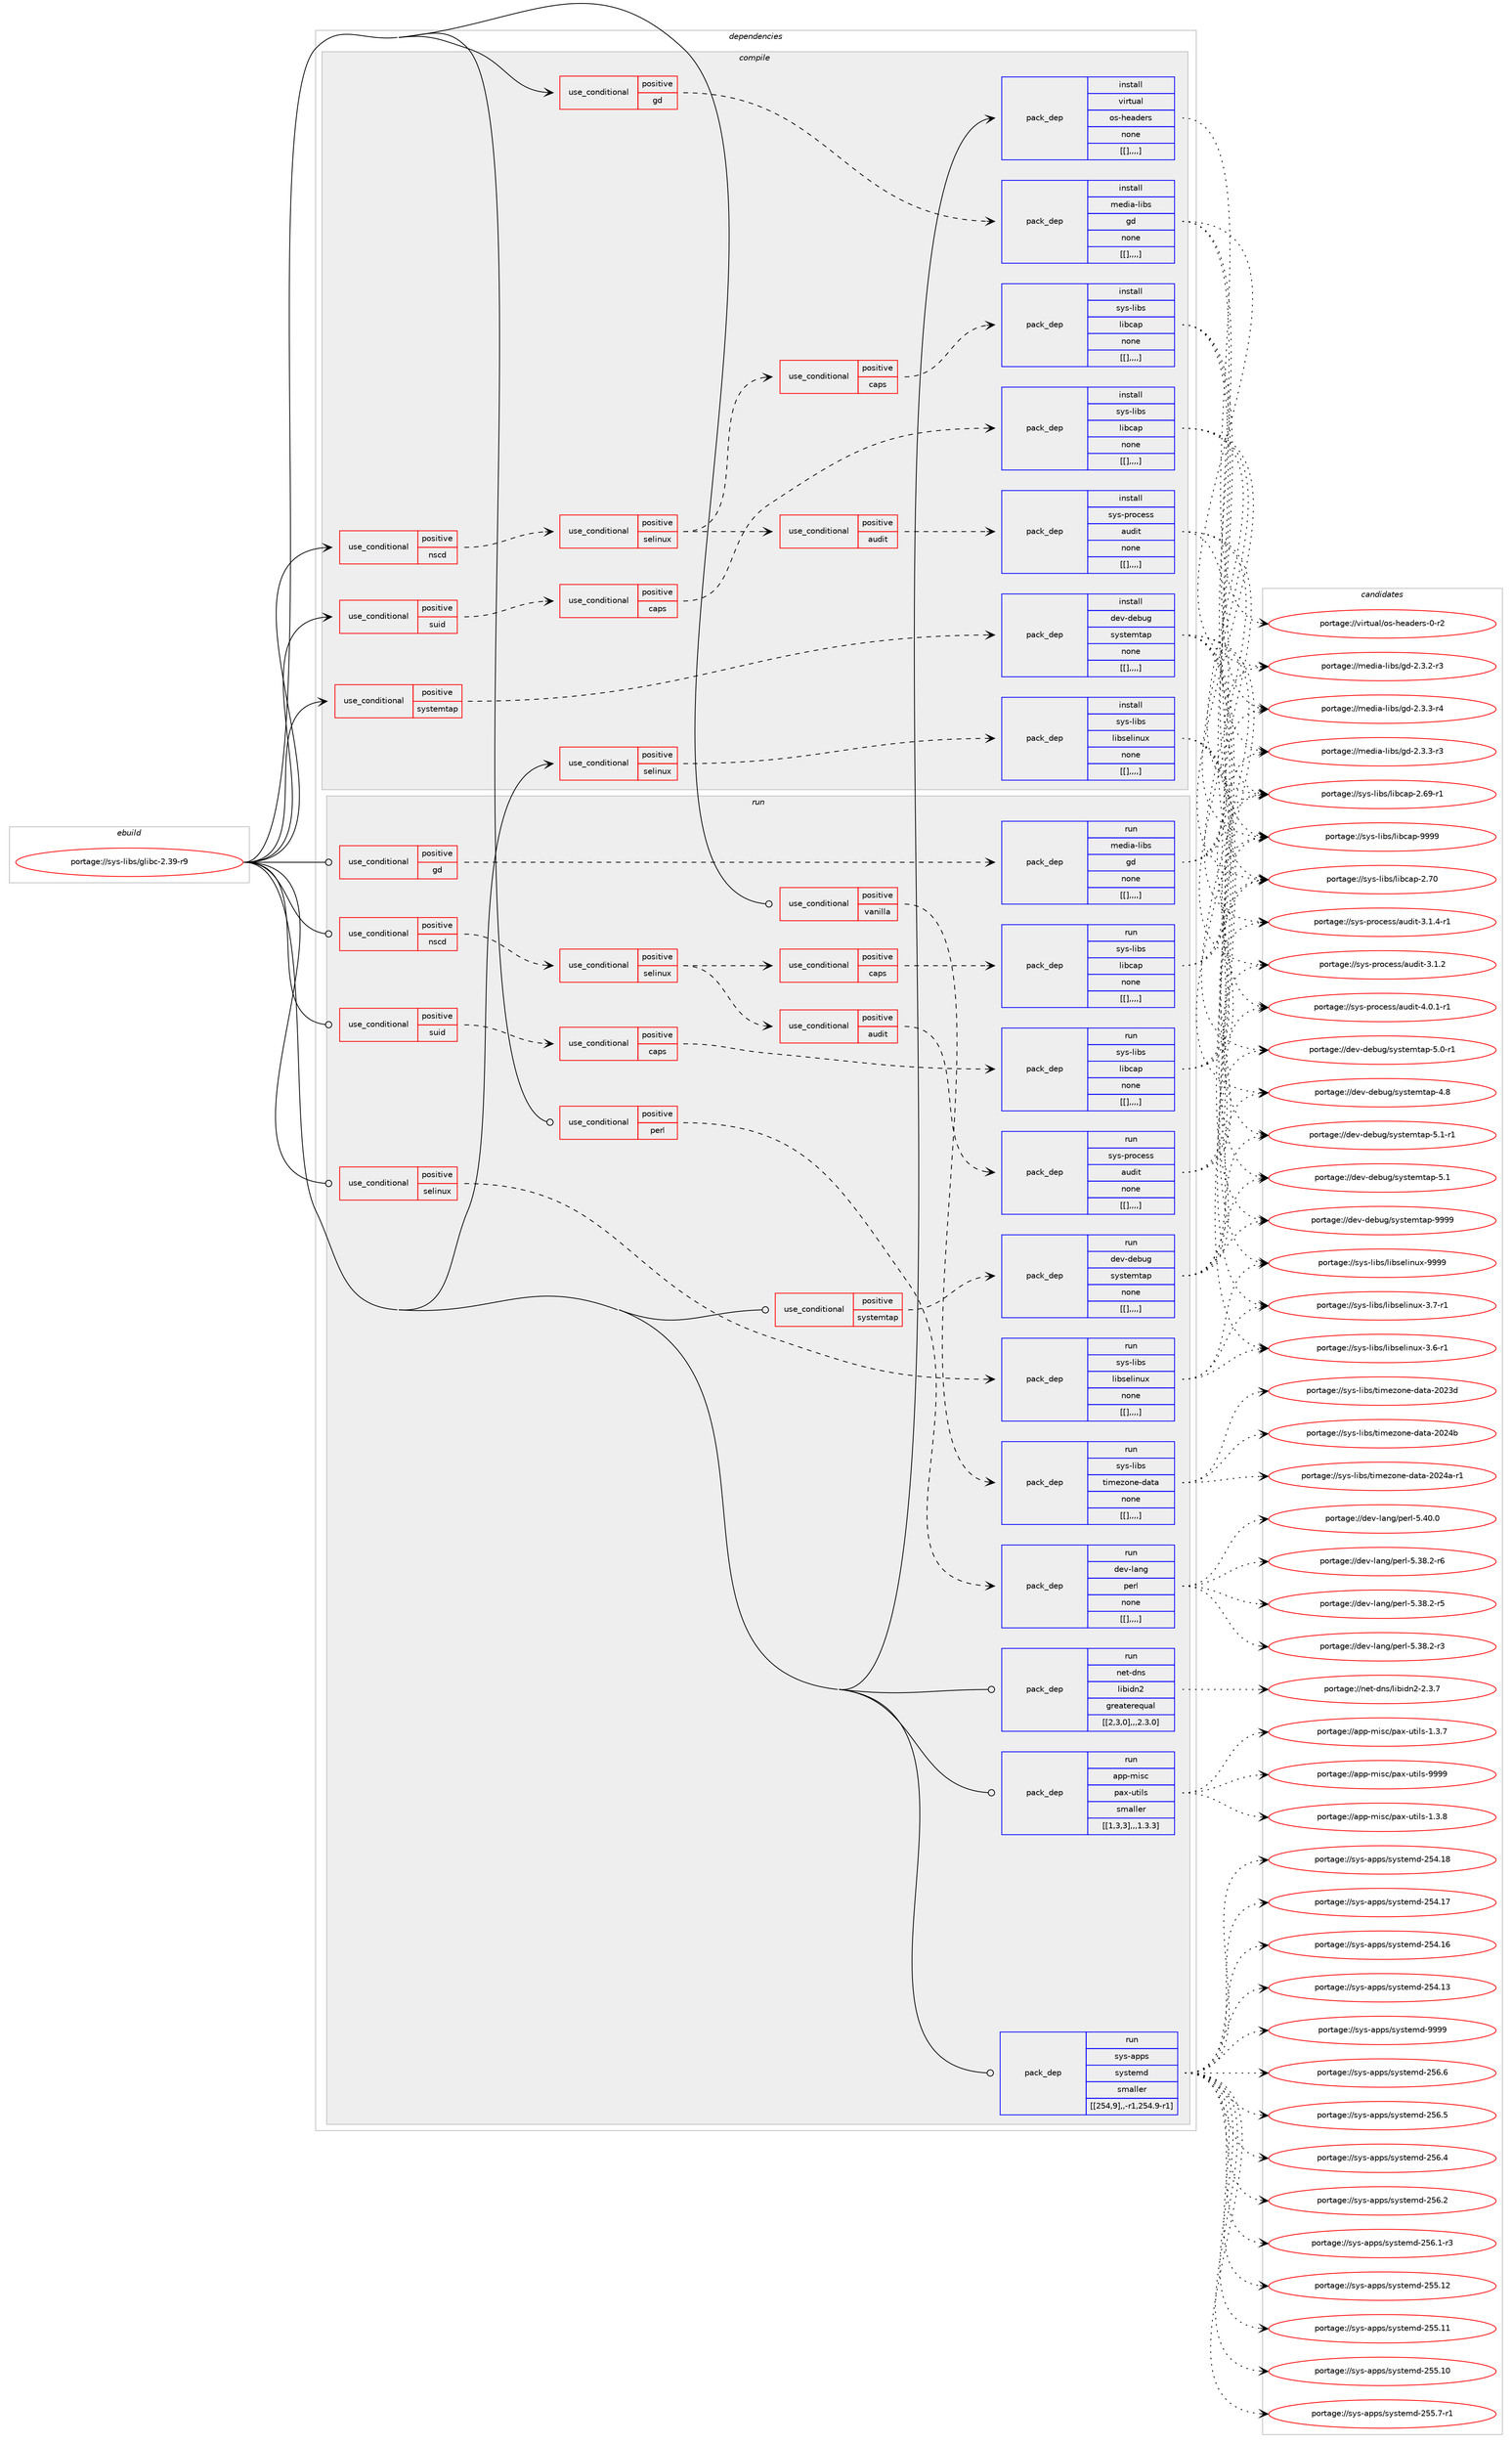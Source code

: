 digraph prolog {

# *************
# Graph options
# *************

newrank=true;
concentrate=true;
compound=true;
graph [rankdir=LR,fontname=Helvetica,fontsize=10,ranksep=1.5];#, ranksep=2.5, nodesep=0.2];
edge  [arrowhead=vee];
node  [fontname=Helvetica,fontsize=10];

# **********
# The ebuild
# **********

subgraph cluster_leftcol {
color=gray;
label=<<i>ebuild</i>>;
id [label="portage://sys-libs/glibc-2.39-r9", color=red, width=4, href="../sys-libs/glibc-2.39-r9.svg"];
}

# ****************
# The dependencies
# ****************

subgraph cluster_midcol {
color=gray;
label=<<i>dependencies</i>>;
subgraph cluster_compile {
fillcolor="#eeeeee";
style=filled;
label=<<i>compile</i>>;
subgraph cond121965 {
dependency452768 [label=<<TABLE BORDER="0" CELLBORDER="1" CELLSPACING="0" CELLPADDING="4"><TR><TD ROWSPAN="3" CELLPADDING="10">use_conditional</TD></TR><TR><TD>positive</TD></TR><TR><TD>gd</TD></TR></TABLE>>, shape=none, color=red];
subgraph pack327799 {
dependency452769 [label=<<TABLE BORDER="0" CELLBORDER="1" CELLSPACING="0" CELLPADDING="4" WIDTH="220"><TR><TD ROWSPAN="6" CELLPADDING="30">pack_dep</TD></TR><TR><TD WIDTH="110">install</TD></TR><TR><TD>media-libs</TD></TR><TR><TD>gd</TD></TR><TR><TD>none</TD></TR><TR><TD>[[],,,,]</TD></TR></TABLE>>, shape=none, color=blue];
}
dependency452768:e -> dependency452769:w [weight=20,style="dashed",arrowhead="vee"];
}
id:e -> dependency452768:w [weight=20,style="solid",arrowhead="vee"];
subgraph cond121966 {
dependency452770 [label=<<TABLE BORDER="0" CELLBORDER="1" CELLSPACING="0" CELLPADDING="4"><TR><TD ROWSPAN="3" CELLPADDING="10">use_conditional</TD></TR><TR><TD>positive</TD></TR><TR><TD>nscd</TD></TR></TABLE>>, shape=none, color=red];
subgraph cond121967 {
dependency452771 [label=<<TABLE BORDER="0" CELLBORDER="1" CELLSPACING="0" CELLPADDING="4"><TR><TD ROWSPAN="3" CELLPADDING="10">use_conditional</TD></TR><TR><TD>positive</TD></TR><TR><TD>selinux</TD></TR></TABLE>>, shape=none, color=red];
subgraph cond121968 {
dependency452772 [label=<<TABLE BORDER="0" CELLBORDER="1" CELLSPACING="0" CELLPADDING="4"><TR><TD ROWSPAN="3" CELLPADDING="10">use_conditional</TD></TR><TR><TD>positive</TD></TR><TR><TD>audit</TD></TR></TABLE>>, shape=none, color=red];
subgraph pack327800 {
dependency452773 [label=<<TABLE BORDER="0" CELLBORDER="1" CELLSPACING="0" CELLPADDING="4" WIDTH="220"><TR><TD ROWSPAN="6" CELLPADDING="30">pack_dep</TD></TR><TR><TD WIDTH="110">install</TD></TR><TR><TD>sys-process</TD></TR><TR><TD>audit</TD></TR><TR><TD>none</TD></TR><TR><TD>[[],,,,]</TD></TR></TABLE>>, shape=none, color=blue];
}
dependency452772:e -> dependency452773:w [weight=20,style="dashed",arrowhead="vee"];
}
dependency452771:e -> dependency452772:w [weight=20,style="dashed",arrowhead="vee"];
subgraph cond121969 {
dependency452774 [label=<<TABLE BORDER="0" CELLBORDER="1" CELLSPACING="0" CELLPADDING="4"><TR><TD ROWSPAN="3" CELLPADDING="10">use_conditional</TD></TR><TR><TD>positive</TD></TR><TR><TD>caps</TD></TR></TABLE>>, shape=none, color=red];
subgraph pack327801 {
dependency452775 [label=<<TABLE BORDER="0" CELLBORDER="1" CELLSPACING="0" CELLPADDING="4" WIDTH="220"><TR><TD ROWSPAN="6" CELLPADDING="30">pack_dep</TD></TR><TR><TD WIDTH="110">install</TD></TR><TR><TD>sys-libs</TD></TR><TR><TD>libcap</TD></TR><TR><TD>none</TD></TR><TR><TD>[[],,,,]</TD></TR></TABLE>>, shape=none, color=blue];
}
dependency452774:e -> dependency452775:w [weight=20,style="dashed",arrowhead="vee"];
}
dependency452771:e -> dependency452774:w [weight=20,style="dashed",arrowhead="vee"];
}
dependency452770:e -> dependency452771:w [weight=20,style="dashed",arrowhead="vee"];
}
id:e -> dependency452770:w [weight=20,style="solid",arrowhead="vee"];
subgraph cond121970 {
dependency452776 [label=<<TABLE BORDER="0" CELLBORDER="1" CELLSPACING="0" CELLPADDING="4"><TR><TD ROWSPAN="3" CELLPADDING="10">use_conditional</TD></TR><TR><TD>positive</TD></TR><TR><TD>selinux</TD></TR></TABLE>>, shape=none, color=red];
subgraph pack327802 {
dependency452777 [label=<<TABLE BORDER="0" CELLBORDER="1" CELLSPACING="0" CELLPADDING="4" WIDTH="220"><TR><TD ROWSPAN="6" CELLPADDING="30">pack_dep</TD></TR><TR><TD WIDTH="110">install</TD></TR><TR><TD>sys-libs</TD></TR><TR><TD>libselinux</TD></TR><TR><TD>none</TD></TR><TR><TD>[[],,,,]</TD></TR></TABLE>>, shape=none, color=blue];
}
dependency452776:e -> dependency452777:w [weight=20,style="dashed",arrowhead="vee"];
}
id:e -> dependency452776:w [weight=20,style="solid",arrowhead="vee"];
subgraph cond121971 {
dependency452778 [label=<<TABLE BORDER="0" CELLBORDER="1" CELLSPACING="0" CELLPADDING="4"><TR><TD ROWSPAN="3" CELLPADDING="10">use_conditional</TD></TR><TR><TD>positive</TD></TR><TR><TD>suid</TD></TR></TABLE>>, shape=none, color=red];
subgraph cond121972 {
dependency452779 [label=<<TABLE BORDER="0" CELLBORDER="1" CELLSPACING="0" CELLPADDING="4"><TR><TD ROWSPAN="3" CELLPADDING="10">use_conditional</TD></TR><TR><TD>positive</TD></TR><TR><TD>caps</TD></TR></TABLE>>, shape=none, color=red];
subgraph pack327803 {
dependency452780 [label=<<TABLE BORDER="0" CELLBORDER="1" CELLSPACING="0" CELLPADDING="4" WIDTH="220"><TR><TD ROWSPAN="6" CELLPADDING="30">pack_dep</TD></TR><TR><TD WIDTH="110">install</TD></TR><TR><TD>sys-libs</TD></TR><TR><TD>libcap</TD></TR><TR><TD>none</TD></TR><TR><TD>[[],,,,]</TD></TR></TABLE>>, shape=none, color=blue];
}
dependency452779:e -> dependency452780:w [weight=20,style="dashed",arrowhead="vee"];
}
dependency452778:e -> dependency452779:w [weight=20,style="dashed",arrowhead="vee"];
}
id:e -> dependency452778:w [weight=20,style="solid",arrowhead="vee"];
subgraph cond121973 {
dependency452781 [label=<<TABLE BORDER="0" CELLBORDER="1" CELLSPACING="0" CELLPADDING="4"><TR><TD ROWSPAN="3" CELLPADDING="10">use_conditional</TD></TR><TR><TD>positive</TD></TR><TR><TD>systemtap</TD></TR></TABLE>>, shape=none, color=red];
subgraph pack327804 {
dependency452782 [label=<<TABLE BORDER="0" CELLBORDER="1" CELLSPACING="0" CELLPADDING="4" WIDTH="220"><TR><TD ROWSPAN="6" CELLPADDING="30">pack_dep</TD></TR><TR><TD WIDTH="110">install</TD></TR><TR><TD>dev-debug</TD></TR><TR><TD>systemtap</TD></TR><TR><TD>none</TD></TR><TR><TD>[[],,,,]</TD></TR></TABLE>>, shape=none, color=blue];
}
dependency452781:e -> dependency452782:w [weight=20,style="dashed",arrowhead="vee"];
}
id:e -> dependency452781:w [weight=20,style="solid",arrowhead="vee"];
subgraph pack327805 {
dependency452783 [label=<<TABLE BORDER="0" CELLBORDER="1" CELLSPACING="0" CELLPADDING="4" WIDTH="220"><TR><TD ROWSPAN="6" CELLPADDING="30">pack_dep</TD></TR><TR><TD WIDTH="110">install</TD></TR><TR><TD>virtual</TD></TR><TR><TD>os-headers</TD></TR><TR><TD>none</TD></TR><TR><TD>[[],,,,]</TD></TR></TABLE>>, shape=none, color=blue];
}
id:e -> dependency452783:w [weight=20,style="solid",arrowhead="vee"];
}
subgraph cluster_compileandrun {
fillcolor="#eeeeee";
style=filled;
label=<<i>compile and run</i>>;
}
subgraph cluster_run {
fillcolor="#eeeeee";
style=filled;
label=<<i>run</i>>;
subgraph cond121974 {
dependency452784 [label=<<TABLE BORDER="0" CELLBORDER="1" CELLSPACING="0" CELLPADDING="4"><TR><TD ROWSPAN="3" CELLPADDING="10">use_conditional</TD></TR><TR><TD>positive</TD></TR><TR><TD>gd</TD></TR></TABLE>>, shape=none, color=red];
subgraph pack327806 {
dependency452785 [label=<<TABLE BORDER="0" CELLBORDER="1" CELLSPACING="0" CELLPADDING="4" WIDTH="220"><TR><TD ROWSPAN="6" CELLPADDING="30">pack_dep</TD></TR><TR><TD WIDTH="110">run</TD></TR><TR><TD>media-libs</TD></TR><TR><TD>gd</TD></TR><TR><TD>none</TD></TR><TR><TD>[[],,,,]</TD></TR></TABLE>>, shape=none, color=blue];
}
dependency452784:e -> dependency452785:w [weight=20,style="dashed",arrowhead="vee"];
}
id:e -> dependency452784:w [weight=20,style="solid",arrowhead="odot"];
subgraph cond121975 {
dependency452786 [label=<<TABLE BORDER="0" CELLBORDER="1" CELLSPACING="0" CELLPADDING="4"><TR><TD ROWSPAN="3" CELLPADDING="10">use_conditional</TD></TR><TR><TD>positive</TD></TR><TR><TD>nscd</TD></TR></TABLE>>, shape=none, color=red];
subgraph cond121976 {
dependency452787 [label=<<TABLE BORDER="0" CELLBORDER="1" CELLSPACING="0" CELLPADDING="4"><TR><TD ROWSPAN="3" CELLPADDING="10">use_conditional</TD></TR><TR><TD>positive</TD></TR><TR><TD>selinux</TD></TR></TABLE>>, shape=none, color=red];
subgraph cond121977 {
dependency452788 [label=<<TABLE BORDER="0" CELLBORDER="1" CELLSPACING="0" CELLPADDING="4"><TR><TD ROWSPAN="3" CELLPADDING="10">use_conditional</TD></TR><TR><TD>positive</TD></TR><TR><TD>audit</TD></TR></TABLE>>, shape=none, color=red];
subgraph pack327807 {
dependency452789 [label=<<TABLE BORDER="0" CELLBORDER="1" CELLSPACING="0" CELLPADDING="4" WIDTH="220"><TR><TD ROWSPAN="6" CELLPADDING="30">pack_dep</TD></TR><TR><TD WIDTH="110">run</TD></TR><TR><TD>sys-process</TD></TR><TR><TD>audit</TD></TR><TR><TD>none</TD></TR><TR><TD>[[],,,,]</TD></TR></TABLE>>, shape=none, color=blue];
}
dependency452788:e -> dependency452789:w [weight=20,style="dashed",arrowhead="vee"];
}
dependency452787:e -> dependency452788:w [weight=20,style="dashed",arrowhead="vee"];
subgraph cond121978 {
dependency452790 [label=<<TABLE BORDER="0" CELLBORDER="1" CELLSPACING="0" CELLPADDING="4"><TR><TD ROWSPAN="3" CELLPADDING="10">use_conditional</TD></TR><TR><TD>positive</TD></TR><TR><TD>caps</TD></TR></TABLE>>, shape=none, color=red];
subgraph pack327808 {
dependency452791 [label=<<TABLE BORDER="0" CELLBORDER="1" CELLSPACING="0" CELLPADDING="4" WIDTH="220"><TR><TD ROWSPAN="6" CELLPADDING="30">pack_dep</TD></TR><TR><TD WIDTH="110">run</TD></TR><TR><TD>sys-libs</TD></TR><TR><TD>libcap</TD></TR><TR><TD>none</TD></TR><TR><TD>[[],,,,]</TD></TR></TABLE>>, shape=none, color=blue];
}
dependency452790:e -> dependency452791:w [weight=20,style="dashed",arrowhead="vee"];
}
dependency452787:e -> dependency452790:w [weight=20,style="dashed",arrowhead="vee"];
}
dependency452786:e -> dependency452787:w [weight=20,style="dashed",arrowhead="vee"];
}
id:e -> dependency452786:w [weight=20,style="solid",arrowhead="odot"];
subgraph cond121979 {
dependency452792 [label=<<TABLE BORDER="0" CELLBORDER="1" CELLSPACING="0" CELLPADDING="4"><TR><TD ROWSPAN="3" CELLPADDING="10">use_conditional</TD></TR><TR><TD>positive</TD></TR><TR><TD>perl</TD></TR></TABLE>>, shape=none, color=red];
subgraph pack327809 {
dependency452793 [label=<<TABLE BORDER="0" CELLBORDER="1" CELLSPACING="0" CELLPADDING="4" WIDTH="220"><TR><TD ROWSPAN="6" CELLPADDING="30">pack_dep</TD></TR><TR><TD WIDTH="110">run</TD></TR><TR><TD>dev-lang</TD></TR><TR><TD>perl</TD></TR><TR><TD>none</TD></TR><TR><TD>[[],,,,]</TD></TR></TABLE>>, shape=none, color=blue];
}
dependency452792:e -> dependency452793:w [weight=20,style="dashed",arrowhead="vee"];
}
id:e -> dependency452792:w [weight=20,style="solid",arrowhead="odot"];
subgraph cond121980 {
dependency452794 [label=<<TABLE BORDER="0" CELLBORDER="1" CELLSPACING="0" CELLPADDING="4"><TR><TD ROWSPAN="3" CELLPADDING="10">use_conditional</TD></TR><TR><TD>positive</TD></TR><TR><TD>selinux</TD></TR></TABLE>>, shape=none, color=red];
subgraph pack327810 {
dependency452795 [label=<<TABLE BORDER="0" CELLBORDER="1" CELLSPACING="0" CELLPADDING="4" WIDTH="220"><TR><TD ROWSPAN="6" CELLPADDING="30">pack_dep</TD></TR><TR><TD WIDTH="110">run</TD></TR><TR><TD>sys-libs</TD></TR><TR><TD>libselinux</TD></TR><TR><TD>none</TD></TR><TR><TD>[[],,,,]</TD></TR></TABLE>>, shape=none, color=blue];
}
dependency452794:e -> dependency452795:w [weight=20,style="dashed",arrowhead="vee"];
}
id:e -> dependency452794:w [weight=20,style="solid",arrowhead="odot"];
subgraph cond121981 {
dependency452796 [label=<<TABLE BORDER="0" CELLBORDER="1" CELLSPACING="0" CELLPADDING="4"><TR><TD ROWSPAN="3" CELLPADDING="10">use_conditional</TD></TR><TR><TD>positive</TD></TR><TR><TD>suid</TD></TR></TABLE>>, shape=none, color=red];
subgraph cond121982 {
dependency452797 [label=<<TABLE BORDER="0" CELLBORDER="1" CELLSPACING="0" CELLPADDING="4"><TR><TD ROWSPAN="3" CELLPADDING="10">use_conditional</TD></TR><TR><TD>positive</TD></TR><TR><TD>caps</TD></TR></TABLE>>, shape=none, color=red];
subgraph pack327811 {
dependency452798 [label=<<TABLE BORDER="0" CELLBORDER="1" CELLSPACING="0" CELLPADDING="4" WIDTH="220"><TR><TD ROWSPAN="6" CELLPADDING="30">pack_dep</TD></TR><TR><TD WIDTH="110">run</TD></TR><TR><TD>sys-libs</TD></TR><TR><TD>libcap</TD></TR><TR><TD>none</TD></TR><TR><TD>[[],,,,]</TD></TR></TABLE>>, shape=none, color=blue];
}
dependency452797:e -> dependency452798:w [weight=20,style="dashed",arrowhead="vee"];
}
dependency452796:e -> dependency452797:w [weight=20,style="dashed",arrowhead="vee"];
}
id:e -> dependency452796:w [weight=20,style="solid",arrowhead="odot"];
subgraph cond121983 {
dependency452799 [label=<<TABLE BORDER="0" CELLBORDER="1" CELLSPACING="0" CELLPADDING="4"><TR><TD ROWSPAN="3" CELLPADDING="10">use_conditional</TD></TR><TR><TD>positive</TD></TR><TR><TD>systemtap</TD></TR></TABLE>>, shape=none, color=red];
subgraph pack327812 {
dependency452800 [label=<<TABLE BORDER="0" CELLBORDER="1" CELLSPACING="0" CELLPADDING="4" WIDTH="220"><TR><TD ROWSPAN="6" CELLPADDING="30">pack_dep</TD></TR><TR><TD WIDTH="110">run</TD></TR><TR><TD>dev-debug</TD></TR><TR><TD>systemtap</TD></TR><TR><TD>none</TD></TR><TR><TD>[[],,,,]</TD></TR></TABLE>>, shape=none, color=blue];
}
dependency452799:e -> dependency452800:w [weight=20,style="dashed",arrowhead="vee"];
}
id:e -> dependency452799:w [weight=20,style="solid",arrowhead="odot"];
subgraph cond121984 {
dependency452801 [label=<<TABLE BORDER="0" CELLBORDER="1" CELLSPACING="0" CELLPADDING="4"><TR><TD ROWSPAN="3" CELLPADDING="10">use_conditional</TD></TR><TR><TD>positive</TD></TR><TR><TD>vanilla</TD></TR></TABLE>>, shape=none, color=red];
subgraph pack327813 {
dependency452802 [label=<<TABLE BORDER="0" CELLBORDER="1" CELLSPACING="0" CELLPADDING="4" WIDTH="220"><TR><TD ROWSPAN="6" CELLPADDING="30">pack_dep</TD></TR><TR><TD WIDTH="110">run</TD></TR><TR><TD>sys-libs</TD></TR><TR><TD>timezone-data</TD></TR><TR><TD>none</TD></TR><TR><TD>[[],,,,]</TD></TR></TABLE>>, shape=none, color=blue];
}
dependency452801:e -> dependency452802:w [weight=20,style="dashed",arrowhead="vee"];
}
id:e -> dependency452801:w [weight=20,style="solid",arrowhead="odot"];
subgraph pack327814 {
dependency452803 [label=<<TABLE BORDER="0" CELLBORDER="1" CELLSPACING="0" CELLPADDING="4" WIDTH="220"><TR><TD ROWSPAN="6" CELLPADDING="30">pack_dep</TD></TR><TR><TD WIDTH="110">run</TD></TR><TR><TD>net-dns</TD></TR><TR><TD>libidn2</TD></TR><TR><TD>greaterequal</TD></TR><TR><TD>[[2,3,0],,,2.3.0]</TD></TR></TABLE>>, shape=none, color=blue];
}
id:e -> dependency452803:w [weight=20,style="solid",arrowhead="odot"];
subgraph pack327815 {
dependency452804 [label=<<TABLE BORDER="0" CELLBORDER="1" CELLSPACING="0" CELLPADDING="4" WIDTH="220"><TR><TD ROWSPAN="6" CELLPADDING="30">pack_dep</TD></TR><TR><TD WIDTH="110">run</TD></TR><TR><TD>app-misc</TD></TR><TR><TD>pax-utils</TD></TR><TR><TD>smaller</TD></TR><TR><TD>[[1,3,3],,,1.3.3]</TD></TR></TABLE>>, shape=none, color=blue];
}
id:e -> dependency452804:w [weight=20,style="solid",arrowhead="odot"];
subgraph pack327816 {
dependency452805 [label=<<TABLE BORDER="0" CELLBORDER="1" CELLSPACING="0" CELLPADDING="4" WIDTH="220"><TR><TD ROWSPAN="6" CELLPADDING="30">pack_dep</TD></TR><TR><TD WIDTH="110">run</TD></TR><TR><TD>sys-apps</TD></TR><TR><TD>systemd</TD></TR><TR><TD>smaller</TD></TR><TR><TD>[[254,9],,-r1,254.9-r1]</TD></TR></TABLE>>, shape=none, color=blue];
}
id:e -> dependency452805:w [weight=20,style="solid",arrowhead="odot"];
}
}

# **************
# The candidates
# **************

subgraph cluster_choices {
rank=same;
color=gray;
label=<<i>candidates</i>>;

subgraph choice327799 {
color=black;
nodesep=1;
choice109101100105974510810598115471031004550465146514511452 [label="portage://media-libs/gd-2.3.3-r4", color=red, width=4,href="../media-libs/gd-2.3.3-r4.svg"];
choice109101100105974510810598115471031004550465146514511451 [label="portage://media-libs/gd-2.3.3-r3", color=red, width=4,href="../media-libs/gd-2.3.3-r3.svg"];
choice109101100105974510810598115471031004550465146504511451 [label="portage://media-libs/gd-2.3.2-r3", color=red, width=4,href="../media-libs/gd-2.3.2-r3.svg"];
dependency452769:e -> choice109101100105974510810598115471031004550465146514511452:w [style=dotted,weight="100"];
dependency452769:e -> choice109101100105974510810598115471031004550465146514511451:w [style=dotted,weight="100"];
dependency452769:e -> choice109101100105974510810598115471031004550465146504511451:w [style=dotted,weight="100"];
}
subgraph choice327800 {
color=black;
nodesep=1;
choice115121115451121141119910111511547971171001051164552464846494511449 [label="portage://sys-process/audit-4.0.1-r1", color=red, width=4,href="../sys-process/audit-4.0.1-r1.svg"];
choice115121115451121141119910111511547971171001051164551464946524511449 [label="portage://sys-process/audit-3.1.4-r1", color=red, width=4,href="../sys-process/audit-3.1.4-r1.svg"];
choice11512111545112114111991011151154797117100105116455146494650 [label="portage://sys-process/audit-3.1.2", color=red, width=4,href="../sys-process/audit-3.1.2.svg"];
dependency452773:e -> choice115121115451121141119910111511547971171001051164552464846494511449:w [style=dotted,weight="100"];
dependency452773:e -> choice115121115451121141119910111511547971171001051164551464946524511449:w [style=dotted,weight="100"];
dependency452773:e -> choice11512111545112114111991011151154797117100105116455146494650:w [style=dotted,weight="100"];
}
subgraph choice327801 {
color=black;
nodesep=1;
choice1151211154510810598115471081059899971124557575757 [label="portage://sys-libs/libcap-9999", color=red, width=4,href="../sys-libs/libcap-9999.svg"];
choice1151211154510810598115471081059899971124550465548 [label="portage://sys-libs/libcap-2.70", color=red, width=4,href="../sys-libs/libcap-2.70.svg"];
choice11512111545108105981154710810598999711245504654574511449 [label="portage://sys-libs/libcap-2.69-r1", color=red, width=4,href="../sys-libs/libcap-2.69-r1.svg"];
dependency452775:e -> choice1151211154510810598115471081059899971124557575757:w [style=dotted,weight="100"];
dependency452775:e -> choice1151211154510810598115471081059899971124550465548:w [style=dotted,weight="100"];
dependency452775:e -> choice11512111545108105981154710810598999711245504654574511449:w [style=dotted,weight="100"];
}
subgraph choice327802 {
color=black;
nodesep=1;
choice115121115451081059811547108105981151011081051101171204557575757 [label="portage://sys-libs/libselinux-9999", color=red, width=4,href="../sys-libs/libselinux-9999.svg"];
choice11512111545108105981154710810598115101108105110117120455146554511449 [label="portage://sys-libs/libselinux-3.7-r1", color=red, width=4,href="../sys-libs/libselinux-3.7-r1.svg"];
choice11512111545108105981154710810598115101108105110117120455146544511449 [label="portage://sys-libs/libselinux-3.6-r1", color=red, width=4,href="../sys-libs/libselinux-3.6-r1.svg"];
dependency452777:e -> choice115121115451081059811547108105981151011081051101171204557575757:w [style=dotted,weight="100"];
dependency452777:e -> choice11512111545108105981154710810598115101108105110117120455146554511449:w [style=dotted,weight="100"];
dependency452777:e -> choice11512111545108105981154710810598115101108105110117120455146544511449:w [style=dotted,weight="100"];
}
subgraph choice327803 {
color=black;
nodesep=1;
choice1151211154510810598115471081059899971124557575757 [label="portage://sys-libs/libcap-9999", color=red, width=4,href="../sys-libs/libcap-9999.svg"];
choice1151211154510810598115471081059899971124550465548 [label="portage://sys-libs/libcap-2.70", color=red, width=4,href="../sys-libs/libcap-2.70.svg"];
choice11512111545108105981154710810598999711245504654574511449 [label="portage://sys-libs/libcap-2.69-r1", color=red, width=4,href="../sys-libs/libcap-2.69-r1.svg"];
dependency452780:e -> choice1151211154510810598115471081059899971124557575757:w [style=dotted,weight="100"];
dependency452780:e -> choice1151211154510810598115471081059899971124550465548:w [style=dotted,weight="100"];
dependency452780:e -> choice11512111545108105981154710810598999711245504654574511449:w [style=dotted,weight="100"];
}
subgraph choice327804 {
color=black;
nodesep=1;
choice100101118451001019811710347115121115116101109116971124557575757 [label="portage://dev-debug/systemtap-9999", color=red, width=4,href="../dev-debug/systemtap-9999.svg"];
choice10010111845100101981171034711512111511610110911697112455346494511449 [label="portage://dev-debug/systemtap-5.1-r1", color=red, width=4,href="../dev-debug/systemtap-5.1-r1.svg"];
choice1001011184510010198117103471151211151161011091169711245534649 [label="portage://dev-debug/systemtap-5.1", color=red, width=4,href="../dev-debug/systemtap-5.1.svg"];
choice10010111845100101981171034711512111511610110911697112455346484511449 [label="portage://dev-debug/systemtap-5.0-r1", color=red, width=4,href="../dev-debug/systemtap-5.0-r1.svg"];
choice1001011184510010198117103471151211151161011091169711245524656 [label="portage://dev-debug/systemtap-4.8", color=red, width=4,href="../dev-debug/systemtap-4.8.svg"];
dependency452782:e -> choice100101118451001019811710347115121115116101109116971124557575757:w [style=dotted,weight="100"];
dependency452782:e -> choice10010111845100101981171034711512111511610110911697112455346494511449:w [style=dotted,weight="100"];
dependency452782:e -> choice1001011184510010198117103471151211151161011091169711245534649:w [style=dotted,weight="100"];
dependency452782:e -> choice10010111845100101981171034711512111511610110911697112455346484511449:w [style=dotted,weight="100"];
dependency452782:e -> choice1001011184510010198117103471151211151161011091169711245524656:w [style=dotted,weight="100"];
}
subgraph choice327805 {
color=black;
nodesep=1;
choice1181051141161179710847111115451041019710010111411545484511450 [label="portage://virtual/os-headers-0-r2", color=red, width=4,href="../virtual/os-headers-0-r2.svg"];
dependency452783:e -> choice1181051141161179710847111115451041019710010111411545484511450:w [style=dotted,weight="100"];
}
subgraph choice327806 {
color=black;
nodesep=1;
choice109101100105974510810598115471031004550465146514511452 [label="portage://media-libs/gd-2.3.3-r4", color=red, width=4,href="../media-libs/gd-2.3.3-r4.svg"];
choice109101100105974510810598115471031004550465146514511451 [label="portage://media-libs/gd-2.3.3-r3", color=red, width=4,href="../media-libs/gd-2.3.3-r3.svg"];
choice109101100105974510810598115471031004550465146504511451 [label="portage://media-libs/gd-2.3.2-r3", color=red, width=4,href="../media-libs/gd-2.3.2-r3.svg"];
dependency452785:e -> choice109101100105974510810598115471031004550465146514511452:w [style=dotted,weight="100"];
dependency452785:e -> choice109101100105974510810598115471031004550465146514511451:w [style=dotted,weight="100"];
dependency452785:e -> choice109101100105974510810598115471031004550465146504511451:w [style=dotted,weight="100"];
}
subgraph choice327807 {
color=black;
nodesep=1;
choice115121115451121141119910111511547971171001051164552464846494511449 [label="portage://sys-process/audit-4.0.1-r1", color=red, width=4,href="../sys-process/audit-4.0.1-r1.svg"];
choice115121115451121141119910111511547971171001051164551464946524511449 [label="portage://sys-process/audit-3.1.4-r1", color=red, width=4,href="../sys-process/audit-3.1.4-r1.svg"];
choice11512111545112114111991011151154797117100105116455146494650 [label="portage://sys-process/audit-3.1.2", color=red, width=4,href="../sys-process/audit-3.1.2.svg"];
dependency452789:e -> choice115121115451121141119910111511547971171001051164552464846494511449:w [style=dotted,weight="100"];
dependency452789:e -> choice115121115451121141119910111511547971171001051164551464946524511449:w [style=dotted,weight="100"];
dependency452789:e -> choice11512111545112114111991011151154797117100105116455146494650:w [style=dotted,weight="100"];
}
subgraph choice327808 {
color=black;
nodesep=1;
choice1151211154510810598115471081059899971124557575757 [label="portage://sys-libs/libcap-9999", color=red, width=4,href="../sys-libs/libcap-9999.svg"];
choice1151211154510810598115471081059899971124550465548 [label="portage://sys-libs/libcap-2.70", color=red, width=4,href="../sys-libs/libcap-2.70.svg"];
choice11512111545108105981154710810598999711245504654574511449 [label="portage://sys-libs/libcap-2.69-r1", color=red, width=4,href="../sys-libs/libcap-2.69-r1.svg"];
dependency452791:e -> choice1151211154510810598115471081059899971124557575757:w [style=dotted,weight="100"];
dependency452791:e -> choice1151211154510810598115471081059899971124550465548:w [style=dotted,weight="100"];
dependency452791:e -> choice11512111545108105981154710810598999711245504654574511449:w [style=dotted,weight="100"];
}
subgraph choice327809 {
color=black;
nodesep=1;
choice10010111845108971101034711210111410845534652484648 [label="portage://dev-lang/perl-5.40.0", color=red, width=4,href="../dev-lang/perl-5.40.0.svg"];
choice100101118451089711010347112101114108455346515646504511454 [label="portage://dev-lang/perl-5.38.2-r6", color=red, width=4,href="../dev-lang/perl-5.38.2-r6.svg"];
choice100101118451089711010347112101114108455346515646504511453 [label="portage://dev-lang/perl-5.38.2-r5", color=red, width=4,href="../dev-lang/perl-5.38.2-r5.svg"];
choice100101118451089711010347112101114108455346515646504511451 [label="portage://dev-lang/perl-5.38.2-r3", color=red, width=4,href="../dev-lang/perl-5.38.2-r3.svg"];
dependency452793:e -> choice10010111845108971101034711210111410845534652484648:w [style=dotted,weight="100"];
dependency452793:e -> choice100101118451089711010347112101114108455346515646504511454:w [style=dotted,weight="100"];
dependency452793:e -> choice100101118451089711010347112101114108455346515646504511453:w [style=dotted,weight="100"];
dependency452793:e -> choice100101118451089711010347112101114108455346515646504511451:w [style=dotted,weight="100"];
}
subgraph choice327810 {
color=black;
nodesep=1;
choice115121115451081059811547108105981151011081051101171204557575757 [label="portage://sys-libs/libselinux-9999", color=red, width=4,href="../sys-libs/libselinux-9999.svg"];
choice11512111545108105981154710810598115101108105110117120455146554511449 [label="portage://sys-libs/libselinux-3.7-r1", color=red, width=4,href="../sys-libs/libselinux-3.7-r1.svg"];
choice11512111545108105981154710810598115101108105110117120455146544511449 [label="portage://sys-libs/libselinux-3.6-r1", color=red, width=4,href="../sys-libs/libselinux-3.6-r1.svg"];
dependency452795:e -> choice115121115451081059811547108105981151011081051101171204557575757:w [style=dotted,weight="100"];
dependency452795:e -> choice11512111545108105981154710810598115101108105110117120455146554511449:w [style=dotted,weight="100"];
dependency452795:e -> choice11512111545108105981154710810598115101108105110117120455146544511449:w [style=dotted,weight="100"];
}
subgraph choice327811 {
color=black;
nodesep=1;
choice1151211154510810598115471081059899971124557575757 [label="portage://sys-libs/libcap-9999", color=red, width=4,href="../sys-libs/libcap-9999.svg"];
choice1151211154510810598115471081059899971124550465548 [label="portage://sys-libs/libcap-2.70", color=red, width=4,href="../sys-libs/libcap-2.70.svg"];
choice11512111545108105981154710810598999711245504654574511449 [label="portage://sys-libs/libcap-2.69-r1", color=red, width=4,href="../sys-libs/libcap-2.69-r1.svg"];
dependency452798:e -> choice1151211154510810598115471081059899971124557575757:w [style=dotted,weight="100"];
dependency452798:e -> choice1151211154510810598115471081059899971124550465548:w [style=dotted,weight="100"];
dependency452798:e -> choice11512111545108105981154710810598999711245504654574511449:w [style=dotted,weight="100"];
}
subgraph choice327812 {
color=black;
nodesep=1;
choice100101118451001019811710347115121115116101109116971124557575757 [label="portage://dev-debug/systemtap-9999", color=red, width=4,href="../dev-debug/systemtap-9999.svg"];
choice10010111845100101981171034711512111511610110911697112455346494511449 [label="portage://dev-debug/systemtap-5.1-r1", color=red, width=4,href="../dev-debug/systemtap-5.1-r1.svg"];
choice1001011184510010198117103471151211151161011091169711245534649 [label="portage://dev-debug/systemtap-5.1", color=red, width=4,href="../dev-debug/systemtap-5.1.svg"];
choice10010111845100101981171034711512111511610110911697112455346484511449 [label="portage://dev-debug/systemtap-5.0-r1", color=red, width=4,href="../dev-debug/systemtap-5.0-r1.svg"];
choice1001011184510010198117103471151211151161011091169711245524656 [label="portage://dev-debug/systemtap-4.8", color=red, width=4,href="../dev-debug/systemtap-4.8.svg"];
dependency452800:e -> choice100101118451001019811710347115121115116101109116971124557575757:w [style=dotted,weight="100"];
dependency452800:e -> choice10010111845100101981171034711512111511610110911697112455346494511449:w [style=dotted,weight="100"];
dependency452800:e -> choice1001011184510010198117103471151211151161011091169711245534649:w [style=dotted,weight="100"];
dependency452800:e -> choice10010111845100101981171034711512111511610110911697112455346484511449:w [style=dotted,weight="100"];
dependency452800:e -> choice1001011184510010198117103471151211151161011091169711245524656:w [style=dotted,weight="100"];
}
subgraph choice327813 {
color=black;
nodesep=1;
choice115121115451081059811547116105109101122111110101451009711697455048505298 [label="portage://sys-libs/timezone-data-2024b", color=red, width=4,href="../sys-libs/timezone-data-2024b.svg"];
choice1151211154510810598115471161051091011221111101014510097116974550485052974511449 [label="portage://sys-libs/timezone-data-2024a-r1", color=red, width=4,href="../sys-libs/timezone-data-2024a-r1.svg"];
choice1151211154510810598115471161051091011221111101014510097116974550485051100 [label="portage://sys-libs/timezone-data-2023d", color=red, width=4,href="../sys-libs/timezone-data-2023d.svg"];
dependency452802:e -> choice115121115451081059811547116105109101122111110101451009711697455048505298:w [style=dotted,weight="100"];
dependency452802:e -> choice1151211154510810598115471161051091011221111101014510097116974550485052974511449:w [style=dotted,weight="100"];
dependency452802:e -> choice1151211154510810598115471161051091011221111101014510097116974550485051100:w [style=dotted,weight="100"];
}
subgraph choice327814 {
color=black;
nodesep=1;
choice11010111645100110115471081059810510011050455046514655 [label="portage://net-dns/libidn2-2.3.7", color=red, width=4,href="../net-dns/libidn2-2.3.7.svg"];
dependency452803:e -> choice11010111645100110115471081059810510011050455046514655:w [style=dotted,weight="100"];
}
subgraph choice327815 {
color=black;
nodesep=1;
choice9711211245109105115994711297120451171161051081154557575757 [label="portage://app-misc/pax-utils-9999", color=red, width=4,href="../app-misc/pax-utils-9999.svg"];
choice971121124510910511599471129712045117116105108115454946514656 [label="portage://app-misc/pax-utils-1.3.8", color=red, width=4,href="../app-misc/pax-utils-1.3.8.svg"];
choice971121124510910511599471129712045117116105108115454946514655 [label="portage://app-misc/pax-utils-1.3.7", color=red, width=4,href="../app-misc/pax-utils-1.3.7.svg"];
dependency452804:e -> choice9711211245109105115994711297120451171161051081154557575757:w [style=dotted,weight="100"];
dependency452804:e -> choice971121124510910511599471129712045117116105108115454946514656:w [style=dotted,weight="100"];
dependency452804:e -> choice971121124510910511599471129712045117116105108115454946514655:w [style=dotted,weight="100"];
}
subgraph choice327816 {
color=black;
nodesep=1;
choice1151211154597112112115471151211151161011091004557575757 [label="portage://sys-apps/systemd-9999", color=red, width=4,href="../sys-apps/systemd-9999.svg"];
choice115121115459711211211547115121115116101109100455053544654 [label="portage://sys-apps/systemd-256.6", color=red, width=4,href="../sys-apps/systemd-256.6.svg"];
choice115121115459711211211547115121115116101109100455053544653 [label="portage://sys-apps/systemd-256.5", color=red, width=4,href="../sys-apps/systemd-256.5.svg"];
choice115121115459711211211547115121115116101109100455053544652 [label="portage://sys-apps/systemd-256.4", color=red, width=4,href="../sys-apps/systemd-256.4.svg"];
choice115121115459711211211547115121115116101109100455053544650 [label="portage://sys-apps/systemd-256.2", color=red, width=4,href="../sys-apps/systemd-256.2.svg"];
choice1151211154597112112115471151211151161011091004550535446494511451 [label="portage://sys-apps/systemd-256.1-r3", color=red, width=4,href="../sys-apps/systemd-256.1-r3.svg"];
choice11512111545971121121154711512111511610110910045505353464950 [label="portage://sys-apps/systemd-255.12", color=red, width=4,href="../sys-apps/systemd-255.12.svg"];
choice11512111545971121121154711512111511610110910045505353464949 [label="portage://sys-apps/systemd-255.11", color=red, width=4,href="../sys-apps/systemd-255.11.svg"];
choice11512111545971121121154711512111511610110910045505353464948 [label="portage://sys-apps/systemd-255.10", color=red, width=4,href="../sys-apps/systemd-255.10.svg"];
choice1151211154597112112115471151211151161011091004550535346554511449 [label="portage://sys-apps/systemd-255.7-r1", color=red, width=4,href="../sys-apps/systemd-255.7-r1.svg"];
choice11512111545971121121154711512111511610110910045505352464956 [label="portage://sys-apps/systemd-254.18", color=red, width=4,href="../sys-apps/systemd-254.18.svg"];
choice11512111545971121121154711512111511610110910045505352464955 [label="portage://sys-apps/systemd-254.17", color=red, width=4,href="../sys-apps/systemd-254.17.svg"];
choice11512111545971121121154711512111511610110910045505352464954 [label="portage://sys-apps/systemd-254.16", color=red, width=4,href="../sys-apps/systemd-254.16.svg"];
choice11512111545971121121154711512111511610110910045505352464951 [label="portage://sys-apps/systemd-254.13", color=red, width=4,href="../sys-apps/systemd-254.13.svg"];
dependency452805:e -> choice1151211154597112112115471151211151161011091004557575757:w [style=dotted,weight="100"];
dependency452805:e -> choice115121115459711211211547115121115116101109100455053544654:w [style=dotted,weight="100"];
dependency452805:e -> choice115121115459711211211547115121115116101109100455053544653:w [style=dotted,weight="100"];
dependency452805:e -> choice115121115459711211211547115121115116101109100455053544652:w [style=dotted,weight="100"];
dependency452805:e -> choice115121115459711211211547115121115116101109100455053544650:w [style=dotted,weight="100"];
dependency452805:e -> choice1151211154597112112115471151211151161011091004550535446494511451:w [style=dotted,weight="100"];
dependency452805:e -> choice11512111545971121121154711512111511610110910045505353464950:w [style=dotted,weight="100"];
dependency452805:e -> choice11512111545971121121154711512111511610110910045505353464949:w [style=dotted,weight="100"];
dependency452805:e -> choice11512111545971121121154711512111511610110910045505353464948:w [style=dotted,weight="100"];
dependency452805:e -> choice1151211154597112112115471151211151161011091004550535346554511449:w [style=dotted,weight="100"];
dependency452805:e -> choice11512111545971121121154711512111511610110910045505352464956:w [style=dotted,weight="100"];
dependency452805:e -> choice11512111545971121121154711512111511610110910045505352464955:w [style=dotted,weight="100"];
dependency452805:e -> choice11512111545971121121154711512111511610110910045505352464954:w [style=dotted,weight="100"];
dependency452805:e -> choice11512111545971121121154711512111511610110910045505352464951:w [style=dotted,weight="100"];
}
}

}
